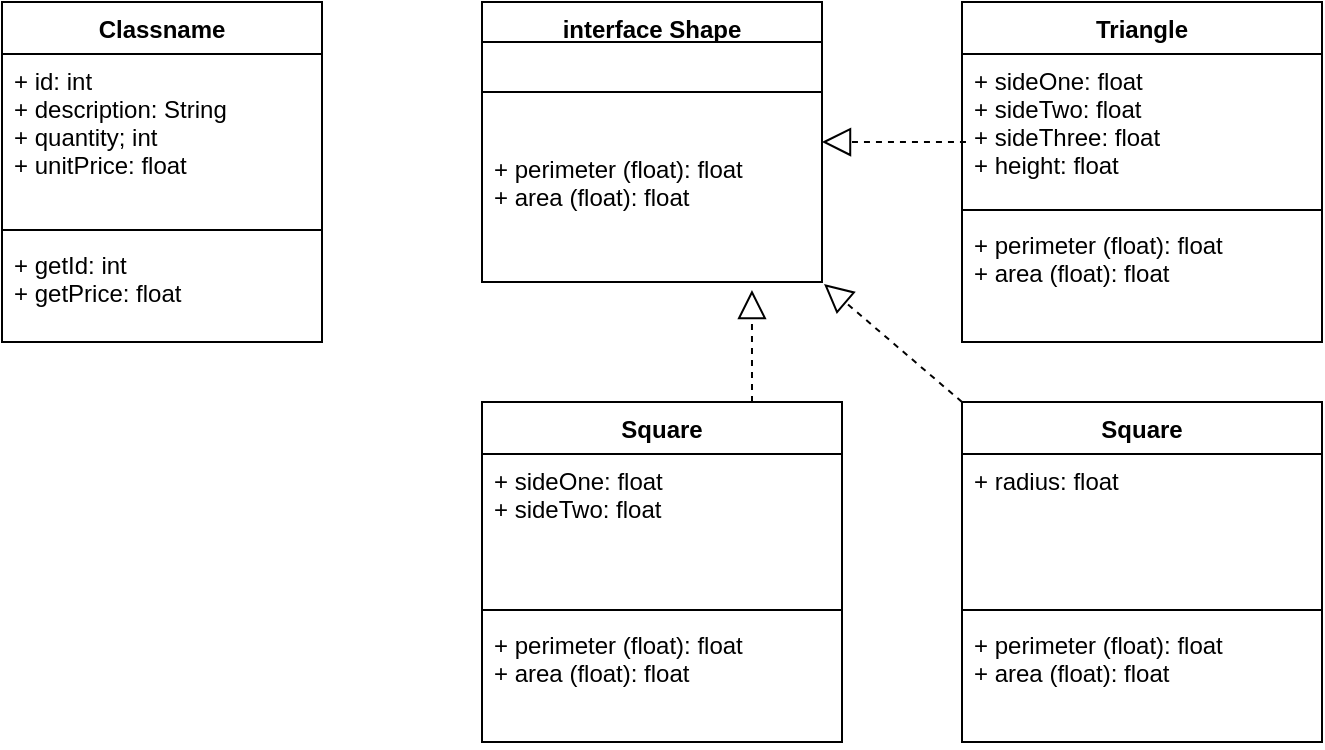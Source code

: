 <mxfile version="17.4.5" type="github"><diagram id="8mqVgCmMwDeAZx9GoKiE" name="Page-1"><mxGraphModel dx="868" dy="482" grid="1" gridSize="10" guides="1" tooltips="1" connect="1" arrows="1" fold="1" page="1" pageScale="1" pageWidth="850" pageHeight="1100" math="0" shadow="0"><root><mxCell id="0"/><mxCell id="1" parent="0"/><mxCell id="3SBYMiDiKW2I_Wo8t-BW-5" value="Classname" style="swimlane;fontStyle=1;align=center;verticalAlign=top;childLayout=stackLayout;horizontal=1;startSize=26;horizontalStack=0;resizeParent=1;resizeParentMax=0;resizeLast=0;collapsible=1;marginBottom=0;" vertex="1" parent="1"><mxGeometry x="40" y="40" width="160" height="170" as="geometry"/></mxCell><mxCell id="3SBYMiDiKW2I_Wo8t-BW-6" value="+ id: int&#10;+ description: String&#10;+ quantity; int&#10;+ unitPrice: float" style="text;strokeColor=none;fillColor=none;align=left;verticalAlign=top;spacingLeft=4;spacingRight=4;overflow=hidden;rotatable=0;points=[[0,0.5],[1,0.5]];portConstraint=eastwest;" vertex="1" parent="3SBYMiDiKW2I_Wo8t-BW-5"><mxGeometry y="26" width="160" height="84" as="geometry"/></mxCell><mxCell id="3SBYMiDiKW2I_Wo8t-BW-7" value="" style="line;strokeWidth=1;fillColor=none;align=left;verticalAlign=middle;spacingTop=-1;spacingLeft=3;spacingRight=3;rotatable=0;labelPosition=right;points=[];portConstraint=eastwest;" vertex="1" parent="3SBYMiDiKW2I_Wo8t-BW-5"><mxGeometry y="110" width="160" height="8" as="geometry"/></mxCell><mxCell id="3SBYMiDiKW2I_Wo8t-BW-8" value="+ getId: int&#10;+ getPrice: float" style="text;strokeColor=none;fillColor=none;align=left;verticalAlign=top;spacingLeft=4;spacingRight=4;overflow=hidden;rotatable=0;points=[[0,0.5],[1,0.5]];portConstraint=eastwest;" vertex="1" parent="3SBYMiDiKW2I_Wo8t-BW-5"><mxGeometry y="118" width="160" height="52" as="geometry"/></mxCell><mxCell id="3SBYMiDiKW2I_Wo8t-BW-9" value="interface Shape" style="swimlane;fontStyle=1;align=center;verticalAlign=top;childLayout=stackLayout;horizontal=1;startSize=20;horizontalStack=0;resizeParent=1;resizeParentMax=0;resizeLast=0;collapsible=1;marginBottom=0;" vertex="1" parent="1"><mxGeometry x="280" y="40" width="170" height="140" as="geometry"/></mxCell><mxCell id="3SBYMiDiKW2I_Wo8t-BW-11" value="" style="line;strokeWidth=1;fillColor=none;align=left;verticalAlign=middle;spacingTop=-1;spacingLeft=3;spacingRight=3;rotatable=0;labelPosition=right;points=[];portConstraint=eastwest;" vertex="1" parent="3SBYMiDiKW2I_Wo8t-BW-9"><mxGeometry y="20" width="170" height="50" as="geometry"/></mxCell><mxCell id="3SBYMiDiKW2I_Wo8t-BW-12" value="+ perimeter (float): float &#10;+ area (float): float" style="text;strokeColor=none;fillColor=none;align=left;verticalAlign=top;spacingLeft=4;spacingRight=4;overflow=hidden;rotatable=0;points=[[0,0.5],[1,0.5]];portConstraint=eastwest;" vertex="1" parent="3SBYMiDiKW2I_Wo8t-BW-9"><mxGeometry y="70" width="170" height="70" as="geometry"/></mxCell><mxCell id="3SBYMiDiKW2I_Wo8t-BW-14" value="Triangle" style="swimlane;fontStyle=1;align=center;verticalAlign=top;childLayout=stackLayout;horizontal=1;startSize=26;horizontalStack=0;resizeParent=1;resizeParentMax=0;resizeLast=0;collapsible=1;marginBottom=0;" vertex="1" parent="1"><mxGeometry x="520" y="40" width="180" height="170" as="geometry"/></mxCell><mxCell id="3SBYMiDiKW2I_Wo8t-BW-15" value="+ sideOne: float&#10;+ sideTwo: float&#10;+ sideThree: float&#10;+ height: float" style="text;strokeColor=none;fillColor=none;align=left;verticalAlign=top;spacingLeft=4;spacingRight=4;overflow=hidden;rotatable=0;points=[[0,0.5],[1,0.5]];portConstraint=eastwest;" vertex="1" parent="3SBYMiDiKW2I_Wo8t-BW-14"><mxGeometry y="26" width="180" height="74" as="geometry"/></mxCell><mxCell id="3SBYMiDiKW2I_Wo8t-BW-16" value="" style="line;strokeWidth=1;fillColor=none;align=left;verticalAlign=middle;spacingTop=-1;spacingLeft=3;spacingRight=3;rotatable=0;labelPosition=right;points=[];portConstraint=eastwest;" vertex="1" parent="3SBYMiDiKW2I_Wo8t-BW-14"><mxGeometry y="100" width="180" height="8" as="geometry"/></mxCell><mxCell id="3SBYMiDiKW2I_Wo8t-BW-17" value="+ perimeter (float): float &#10;+ area (float): float" style="text;strokeColor=none;fillColor=none;align=left;verticalAlign=top;spacingLeft=4;spacingRight=4;overflow=hidden;rotatable=0;points=[[0,0.5],[1,0.5]];portConstraint=eastwest;" vertex="1" parent="3SBYMiDiKW2I_Wo8t-BW-14"><mxGeometry y="108" width="180" height="62" as="geometry"/></mxCell><mxCell id="3SBYMiDiKW2I_Wo8t-BW-18" value="Square" style="swimlane;fontStyle=1;align=center;verticalAlign=top;childLayout=stackLayout;horizontal=1;startSize=26;horizontalStack=0;resizeParent=1;resizeParentMax=0;resizeLast=0;collapsible=1;marginBottom=0;" vertex="1" parent="1"><mxGeometry x="280" y="240" width="180" height="170" as="geometry"/></mxCell><mxCell id="3SBYMiDiKW2I_Wo8t-BW-19" value="+ sideOne: float&#10;+ sideTwo: float&#10;" style="text;strokeColor=none;fillColor=none;align=left;verticalAlign=top;spacingLeft=4;spacingRight=4;overflow=hidden;rotatable=0;points=[[0,0.5],[1,0.5]];portConstraint=eastwest;" vertex="1" parent="3SBYMiDiKW2I_Wo8t-BW-18"><mxGeometry y="26" width="180" height="74" as="geometry"/></mxCell><mxCell id="3SBYMiDiKW2I_Wo8t-BW-20" value="" style="line;strokeWidth=1;fillColor=none;align=left;verticalAlign=middle;spacingTop=-1;spacingLeft=3;spacingRight=3;rotatable=0;labelPosition=right;points=[];portConstraint=eastwest;" vertex="1" parent="3SBYMiDiKW2I_Wo8t-BW-18"><mxGeometry y="100" width="180" height="8" as="geometry"/></mxCell><mxCell id="3SBYMiDiKW2I_Wo8t-BW-21" value="+ perimeter (float): float &#10;+ area (float): float" style="text;strokeColor=none;fillColor=none;align=left;verticalAlign=top;spacingLeft=4;spacingRight=4;overflow=hidden;rotatable=0;points=[[0,0.5],[1,0.5]];portConstraint=eastwest;" vertex="1" parent="3SBYMiDiKW2I_Wo8t-BW-18"><mxGeometry y="108" width="180" height="62" as="geometry"/></mxCell><mxCell id="3SBYMiDiKW2I_Wo8t-BW-22" value="Square" style="swimlane;fontStyle=1;align=center;verticalAlign=top;childLayout=stackLayout;horizontal=1;startSize=26;horizontalStack=0;resizeParent=1;resizeParentMax=0;resizeLast=0;collapsible=1;marginBottom=0;" vertex="1" parent="1"><mxGeometry x="520" y="240" width="180" height="170" as="geometry"/></mxCell><mxCell id="3SBYMiDiKW2I_Wo8t-BW-23" value="+ radius: float&#10;&#10;" style="text;strokeColor=none;fillColor=none;align=left;verticalAlign=top;spacingLeft=4;spacingRight=4;overflow=hidden;rotatable=0;points=[[0,0.5],[1,0.5]];portConstraint=eastwest;" vertex="1" parent="3SBYMiDiKW2I_Wo8t-BW-22"><mxGeometry y="26" width="180" height="74" as="geometry"/></mxCell><mxCell id="3SBYMiDiKW2I_Wo8t-BW-24" value="" style="line;strokeWidth=1;fillColor=none;align=left;verticalAlign=middle;spacingTop=-1;spacingLeft=3;spacingRight=3;rotatable=0;labelPosition=right;points=[];portConstraint=eastwest;" vertex="1" parent="3SBYMiDiKW2I_Wo8t-BW-22"><mxGeometry y="100" width="180" height="8" as="geometry"/></mxCell><mxCell id="3SBYMiDiKW2I_Wo8t-BW-25" value="+ perimeter (float): float &#10;+ area (float): float" style="text;strokeColor=none;fillColor=none;align=left;verticalAlign=top;spacingLeft=4;spacingRight=4;overflow=hidden;rotatable=0;points=[[0,0.5],[1,0.5]];portConstraint=eastwest;" vertex="1" parent="3SBYMiDiKW2I_Wo8t-BW-22"><mxGeometry y="108" width="180" height="62" as="geometry"/></mxCell><mxCell id="3SBYMiDiKW2I_Wo8t-BW-27" value="" style="endArrow=block;dashed=1;endFill=0;endSize=12;html=1;rounded=0;entryX=0.794;entryY=1.057;entryDx=0;entryDy=0;entryPerimeter=0;exitX=0.75;exitY=0;exitDx=0;exitDy=0;" edge="1" parent="1" source="3SBYMiDiKW2I_Wo8t-BW-18" target="3SBYMiDiKW2I_Wo8t-BW-12"><mxGeometry width="160" relative="1" as="geometry"><mxPoint x="415" y="230" as="sourcePoint"/><mxPoint x="500" y="250" as="targetPoint"/></mxGeometry></mxCell><mxCell id="3SBYMiDiKW2I_Wo8t-BW-28" value="" style="endArrow=block;dashed=1;endFill=0;endSize=12;html=1;rounded=0;entryX=0.794;entryY=1.057;entryDx=0;entryDy=0;entryPerimeter=0;exitX=0.011;exitY=0.595;exitDx=0;exitDy=0;exitPerimeter=0;" edge="1" parent="1" source="3SBYMiDiKW2I_Wo8t-BW-15"><mxGeometry width="160" relative="1" as="geometry"><mxPoint x="450.02" y="166.01" as="sourcePoint"/><mxPoint x="450" y="110.0" as="targetPoint"/></mxGeometry></mxCell><mxCell id="3SBYMiDiKW2I_Wo8t-BW-30" value="" style="endArrow=block;dashed=1;endFill=0;endSize=12;html=1;rounded=0;entryX=1.006;entryY=1.014;entryDx=0;entryDy=0;entryPerimeter=0;exitX=0;exitY=0;exitDx=0;exitDy=0;" edge="1" parent="1" source="3SBYMiDiKW2I_Wo8t-BW-22" target="3SBYMiDiKW2I_Wo8t-BW-12"><mxGeometry width="160" relative="1" as="geometry"><mxPoint x="531.98" y="120.03" as="sourcePoint"/><mxPoint x="460" y="120" as="targetPoint"/></mxGeometry></mxCell></root></mxGraphModel></diagram></mxfile>